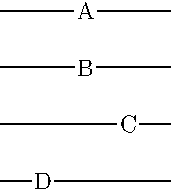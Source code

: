 size(0,0);
path line=(0,0)--(3cm,0);
transform T=shift(0,-cm);

draw(Label("A",align=Center,filltype=UnFill), line);
draw(Label("B",UnFill), T*line, Center);
draw(Label("C",align=Center,position=Relative(.75),UnFill), T^2*line);
draw(Label("D",position=Relative(.25),UnFill), align=Center, T^3*line);
